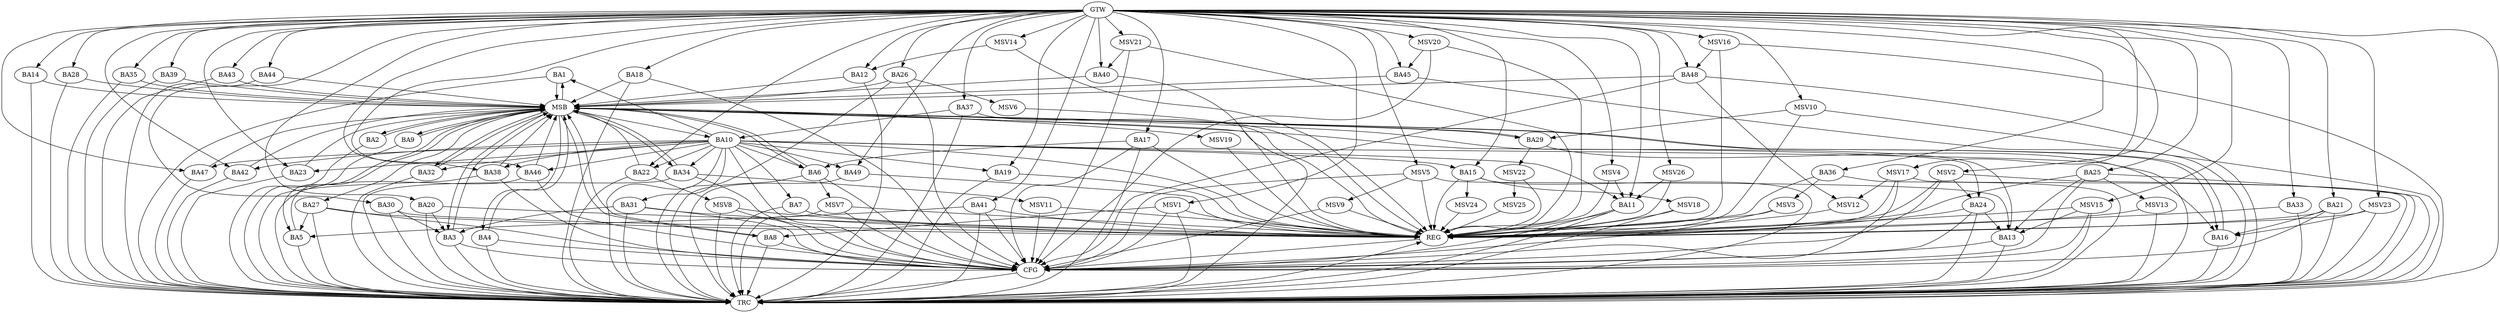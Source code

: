 strict digraph G {
  BA1 [ label="BA1" ];
  BA2 [ label="BA2" ];
  BA3 [ label="BA3" ];
  BA4 [ label="BA4" ];
  BA5 [ label="BA5" ];
  BA6 [ label="BA6" ];
  BA7 [ label="BA7" ];
  BA8 [ label="BA8" ];
  BA9 [ label="BA9" ];
  BA10 [ label="BA10" ];
  BA11 [ label="BA11" ];
  BA12 [ label="BA12" ];
  BA13 [ label="BA13" ];
  BA14 [ label="BA14" ];
  BA15 [ label="BA15" ];
  BA16 [ label="BA16" ];
  BA17 [ label="BA17" ];
  BA18 [ label="BA18" ];
  BA19 [ label="BA19" ];
  BA20 [ label="BA20" ];
  BA21 [ label="BA21" ];
  BA22 [ label="BA22" ];
  BA23 [ label="BA23" ];
  BA24 [ label="BA24" ];
  BA25 [ label="BA25" ];
  BA26 [ label="BA26" ];
  BA27 [ label="BA27" ];
  BA28 [ label="BA28" ];
  BA29 [ label="BA29" ];
  BA30 [ label="BA30" ];
  BA31 [ label="BA31" ];
  BA32 [ label="BA32" ];
  BA33 [ label="BA33" ];
  BA34 [ label="BA34" ];
  BA35 [ label="BA35" ];
  BA36 [ label="BA36" ];
  BA37 [ label="BA37" ];
  BA38 [ label="BA38" ];
  BA39 [ label="BA39" ];
  BA40 [ label="BA40" ];
  BA41 [ label="BA41" ];
  BA42 [ label="BA42" ];
  BA43 [ label="BA43" ];
  BA44 [ label="BA44" ];
  BA45 [ label="BA45" ];
  BA46 [ label="BA46" ];
  BA47 [ label="BA47" ];
  BA48 [ label="BA48" ];
  BA49 [ label="BA49" ];
  GTW [ label="GTW" ];
  REG [ label="REG" ];
  MSB [ label="MSB" ];
  CFG [ label="CFG" ];
  TRC [ label="TRC" ];
  MSV1 [ label="MSV1" ];
  MSV2 [ label="MSV2" ];
  MSV3 [ label="MSV3" ];
  MSV4 [ label="MSV4" ];
  MSV5 [ label="MSV5" ];
  MSV6 [ label="MSV6" ];
  MSV7 [ label="MSV7" ];
  MSV8 [ label="MSV8" ];
  MSV9 [ label="MSV9" ];
  MSV10 [ label="MSV10" ];
  MSV11 [ label="MSV11" ];
  MSV12 [ label="MSV12" ];
  MSV13 [ label="MSV13" ];
  MSV14 [ label="MSV14" ];
  MSV15 [ label="MSV15" ];
  MSV16 [ label="MSV16" ];
  MSV17 [ label="MSV17" ];
  MSV18 [ label="MSV18" ];
  MSV19 [ label="MSV19" ];
  MSV20 [ label="MSV20" ];
  MSV21 [ label="MSV21" ];
  MSV22 [ label="MSV22" ];
  MSV23 [ label="MSV23" ];
  MSV24 [ label="MSV24" ];
  MSV25 [ label="MSV25" ];
  MSV26 [ label="MSV26" ];
  BA10 -> BA6;
  BA17 -> BA6;
  BA20 -> BA3;
  BA21 -> BA16;
  BA24 -> BA13;
  BA25 -> BA13;
  BA27 -> BA5;
  BA30 -> BA3;
  BA31 -> BA3;
  BA37 -> BA10;
  BA41 -> BA5;
  GTW -> BA11;
  GTW -> BA12;
  GTW -> BA14;
  GTW -> BA15;
  GTW -> BA17;
  GTW -> BA18;
  GTW -> BA19;
  GTW -> BA20;
  GTW -> BA21;
  GTW -> BA22;
  GTW -> BA23;
  GTW -> BA25;
  GTW -> BA26;
  GTW -> BA28;
  GTW -> BA30;
  GTW -> BA33;
  GTW -> BA35;
  GTW -> BA36;
  GTW -> BA37;
  GTW -> BA38;
  GTW -> BA39;
  GTW -> BA40;
  GTW -> BA41;
  GTW -> BA42;
  GTW -> BA43;
  GTW -> BA44;
  GTW -> BA45;
  GTW -> BA46;
  GTW -> BA47;
  GTW -> BA48;
  GTW -> BA49;
  BA7 -> REG;
  BA10 -> REG;
  BA11 -> REG;
  BA15 -> REG;
  BA17 -> REG;
  BA19 -> REG;
  BA20 -> REG;
  BA21 -> REG;
  BA24 -> REG;
  BA25 -> REG;
  BA27 -> REG;
  BA30 -> REG;
  BA31 -> REG;
  BA33 -> REG;
  BA36 -> REG;
  BA37 -> REG;
  BA41 -> REG;
  BA49 -> REG;
  BA1 -> MSB;
  MSB -> BA2;
  MSB -> REG;
  BA2 -> MSB;
  MSB -> BA1;
  BA3 -> MSB;
  BA4 -> MSB;
  BA5 -> MSB;
  MSB -> BA3;
  BA6 -> MSB;
  BA8 -> MSB;
  MSB -> BA5;
  BA9 -> MSB;
  BA12 -> MSB;
  MSB -> BA4;
  BA13 -> MSB;
  BA14 -> MSB;
  MSB -> BA9;
  BA16 -> MSB;
  MSB -> BA10;
  BA18 -> MSB;
  BA22 -> MSB;
  BA23 -> MSB;
  BA26 -> MSB;
  MSB -> BA16;
  BA28 -> MSB;
  MSB -> BA8;
  BA29 -> MSB;
  BA32 -> MSB;
  BA34 -> MSB;
  BA35 -> MSB;
  MSB -> BA29;
  BA38 -> MSB;
  MSB -> BA32;
  BA39 -> MSB;
  MSB -> BA6;
  BA40 -> MSB;
  MSB -> BA34;
  BA42 -> MSB;
  BA43 -> MSB;
  BA44 -> MSB;
  MSB -> BA27;
  BA45 -> MSB;
  BA46 -> MSB;
  MSB -> BA24;
  BA47 -> MSB;
  BA48 -> MSB;
  BA17 -> CFG;
  BA31 -> CFG;
  BA41 -> CFG;
  BA21 -> CFG;
  BA48 -> CFG;
  BA11 -> CFG;
  BA26 -> CFG;
  BA8 -> CFG;
  BA25 -> CFG;
  BA13 -> CFG;
  BA18 -> CFG;
  BA34 -> CFG;
  BA6 -> CFG;
  BA27 -> CFG;
  BA3 -> CFG;
  BA38 -> CFG;
  BA24 -> CFG;
  BA10 -> CFG;
  BA46 -> CFG;
  BA4 -> CFG;
  REG -> CFG;
  BA1 -> TRC;
  BA2 -> TRC;
  BA3 -> TRC;
  BA4 -> TRC;
  BA5 -> TRC;
  BA6 -> TRC;
  BA7 -> TRC;
  BA8 -> TRC;
  BA9 -> TRC;
  BA10 -> TRC;
  BA11 -> TRC;
  BA12 -> TRC;
  BA13 -> TRC;
  BA14 -> TRC;
  BA15 -> TRC;
  BA16 -> TRC;
  BA17 -> TRC;
  BA18 -> TRC;
  BA19 -> TRC;
  BA20 -> TRC;
  BA21 -> TRC;
  BA22 -> TRC;
  BA23 -> TRC;
  BA24 -> TRC;
  BA25 -> TRC;
  BA26 -> TRC;
  BA27 -> TRC;
  BA28 -> TRC;
  BA29 -> TRC;
  BA30 -> TRC;
  BA31 -> TRC;
  BA32 -> TRC;
  BA33 -> TRC;
  BA34 -> TRC;
  BA35 -> TRC;
  BA36 -> TRC;
  BA37 -> TRC;
  BA38 -> TRC;
  BA39 -> TRC;
  BA40 -> TRC;
  BA41 -> TRC;
  BA42 -> TRC;
  BA43 -> TRC;
  BA44 -> TRC;
  BA45 -> TRC;
  BA46 -> TRC;
  BA47 -> TRC;
  BA48 -> TRC;
  BA49 -> TRC;
  GTW -> TRC;
  CFG -> TRC;
  TRC -> REG;
  BA10 -> BA42;
  BA10 -> BA31;
  BA10 -> BA22;
  BA10 -> BA47;
  BA10 -> BA38;
  BA10 -> BA49;
  BA10 -> BA16;
  BA10 -> BA15;
  BA10 -> BA11;
  BA10 -> BA19;
  BA10 -> BA32;
  BA10 -> BA46;
  BA10 -> BA1;
  BA10 -> BA34;
  BA10 -> BA23;
  BA10 -> BA7;
  MSV1 -> BA8;
  GTW -> MSV1;
  MSV1 -> REG;
  MSV1 -> TRC;
  MSV1 -> CFG;
  MSV2 -> BA24;
  GTW -> MSV2;
  MSV2 -> REG;
  MSV2 -> TRC;
  MSV2 -> CFG;
  BA36 -> MSV3;
  MSV3 -> REG;
  MSV3 -> CFG;
  MSV4 -> BA11;
  GTW -> MSV4;
  MSV4 -> REG;
  MSV5 -> BA13;
  GTW -> MSV5;
  MSV5 -> REG;
  MSV5 -> CFG;
  BA26 -> MSV6;
  MSV6 -> REG;
  BA6 -> MSV7;
  MSV7 -> REG;
  MSV7 -> TRC;
  MSV7 -> CFG;
  BA22 -> MSV8;
  MSV8 -> REG;
  MSV8 -> TRC;
  MSV8 -> CFG;
  MSV5 -> MSV9;
  MSV9 -> REG;
  MSV9 -> CFG;
  MSV10 -> BA29;
  GTW -> MSV10;
  MSV10 -> REG;
  MSV10 -> TRC;
  BA34 -> MSV11;
  MSV11 -> REG;
  MSV11 -> CFG;
  BA48 -> MSV12;
  MSV12 -> REG;
  BA25 -> MSV13;
  MSV13 -> REG;
  MSV13 -> TRC;
  MSV14 -> BA12;
  GTW -> MSV14;
  MSV14 -> REG;
  MSV15 -> BA13;
  GTW -> MSV15;
  MSV15 -> REG;
  MSV15 -> TRC;
  MSV15 -> CFG;
  MSV16 -> BA48;
  GTW -> MSV16;
  MSV16 -> REG;
  MSV16 -> TRC;
  MSV17 -> MSV12;
  GTW -> MSV17;
  MSV17 -> REG;
  MSV17 -> TRC;
  MSV17 -> CFG;
  BA15 -> MSV18;
  MSV18 -> REG;
  MSV18 -> TRC;
  MSB -> MSV19;
  MSV19 -> REG;
  MSV20 -> BA45;
  GTW -> MSV20;
  MSV20 -> REG;
  MSV20 -> CFG;
  MSV21 -> BA40;
  GTW -> MSV21;
  MSV21 -> REG;
  MSV21 -> CFG;
  BA29 -> MSV22;
  MSV22 -> REG;
  MSV23 -> BA16;
  GTW -> MSV23;
  MSV23 -> REG;
  MSV23 -> TRC;
  BA15 -> MSV24;
  MSV24 -> REG;
  MSV22 -> MSV25;
  MSV25 -> REG;
  MSV26 -> BA11;
  GTW -> MSV26;
  MSV26 -> REG;
}
